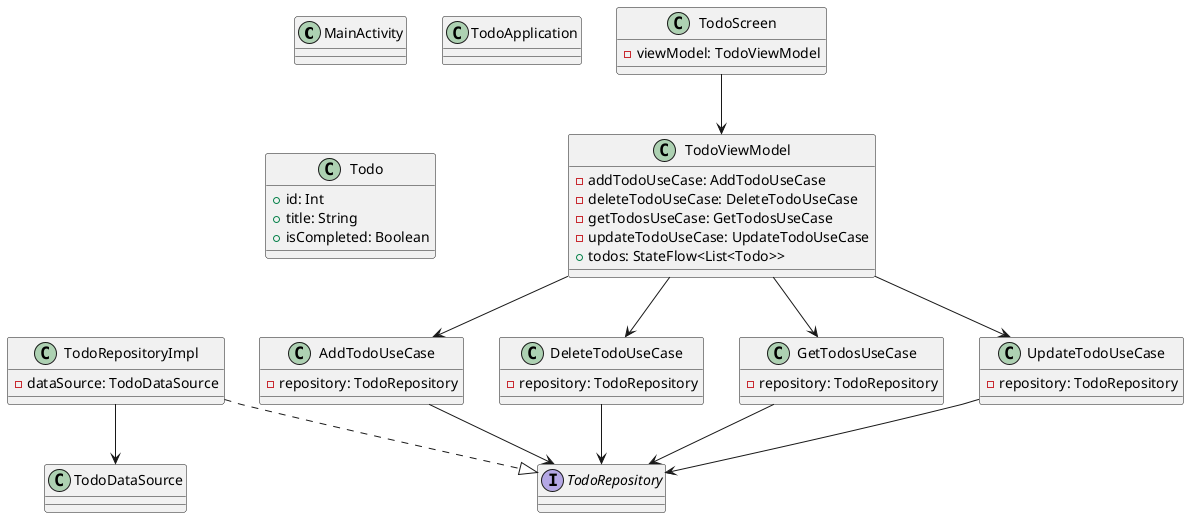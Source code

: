 @startuml Android Project Class Diagram

' Main application classes
class MainActivity
class TodoApplication

' Data layer
class TodoDataSource

class TodoRepositoryImpl {
  -dataSource: TodoDataSource
}

' Domain layer
class Todo {
  +id: Int
  +title: String
  +isCompleted: Boolean
}

interface TodoRepository

class AddTodoUseCase {
  -repository: TodoRepository
}

class DeleteTodoUseCase {
  -repository: TodoRepository
}

class GetTodosUseCase {
  -repository: TodoRepository
}

class UpdateTodoUseCase {
  -repository: TodoRepository
}

' Presentation layer
class TodoViewModel {
  -addTodoUseCase: AddTodoUseCase
  -deleteTodoUseCase: DeleteTodoUseCase
  -getTodosUseCase: GetTodosUseCase
  -updateTodoUseCase: UpdateTodoUseCase
  +todos: StateFlow<List<Todo>>
}

class TodoScreen {
  -viewModel: TodoViewModel
}

' Relationships
TodoRepositoryImpl ..|> TodoRepository
TodoRepositoryImpl --> TodoDataSource

AddTodoUseCase --> TodoRepository
DeleteTodoUseCase --> TodoRepository
GetTodosUseCase --> TodoRepository
UpdateTodoUseCase --> TodoRepository

TodoViewModel --> AddTodoUseCase
TodoViewModel --> DeleteTodoUseCase
TodoViewModel --> GetTodosUseCase
TodoViewModel --> UpdateTodoUseCase

TodoScreen --> TodoViewModel

@enduml